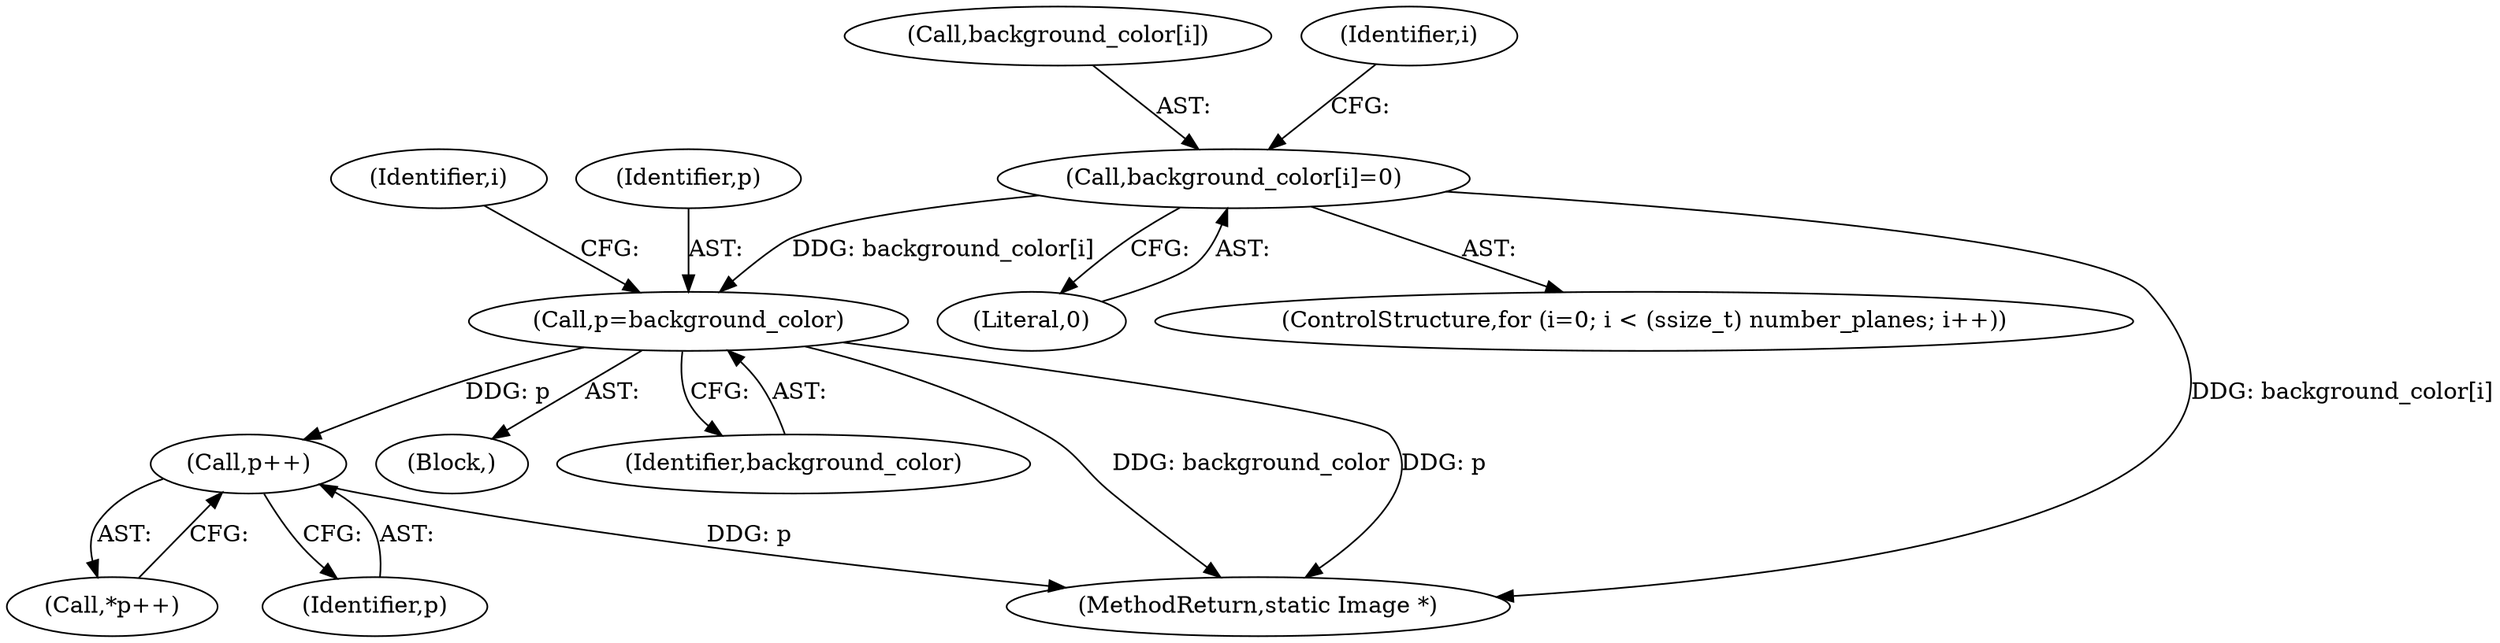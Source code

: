 digraph "0_ImageMagick_1c358ffe0049f768dd49a8a889c1cbf99ac9849b@array" {
"1000362" [label="(Call,background_color[i]=0)"];
"1000373" [label="(Call,p=background_color)"];
"1000389" [label="(Call,p++)"];
"1000363" [label="(Call,background_color[i])"];
"1000373" [label="(Call,p=background_color)"];
"1000372" [label="(Block,)"];
"1000361" [label="(Identifier,i)"];
"1000388" [label="(Call,*p++)"];
"1000366" [label="(Literal,0)"];
"1000390" [label="(Identifier,p)"];
"1000389" [label="(Call,p++)"];
"1000375" [label="(Identifier,background_color)"];
"1000351" [label="(ControlStructure,for (i=0; i < (ssize_t) number_planes; i++))"];
"1000378" [label="(Identifier,i)"];
"1001975" [label="(MethodReturn,static Image *)"];
"1000362" [label="(Call,background_color[i]=0)"];
"1000374" [label="(Identifier,p)"];
"1000362" -> "1000351"  [label="AST: "];
"1000362" -> "1000366"  [label="CFG: "];
"1000363" -> "1000362"  [label="AST: "];
"1000366" -> "1000362"  [label="AST: "];
"1000361" -> "1000362"  [label="CFG: "];
"1000362" -> "1001975"  [label="DDG: background_color[i]"];
"1000362" -> "1000373"  [label="DDG: background_color[i]"];
"1000373" -> "1000372"  [label="AST: "];
"1000373" -> "1000375"  [label="CFG: "];
"1000374" -> "1000373"  [label="AST: "];
"1000375" -> "1000373"  [label="AST: "];
"1000378" -> "1000373"  [label="CFG: "];
"1000373" -> "1001975"  [label="DDG: background_color"];
"1000373" -> "1001975"  [label="DDG: p"];
"1000373" -> "1000389"  [label="DDG: p"];
"1000389" -> "1000388"  [label="AST: "];
"1000389" -> "1000390"  [label="CFG: "];
"1000390" -> "1000389"  [label="AST: "];
"1000388" -> "1000389"  [label="CFG: "];
"1000389" -> "1001975"  [label="DDG: p"];
}
